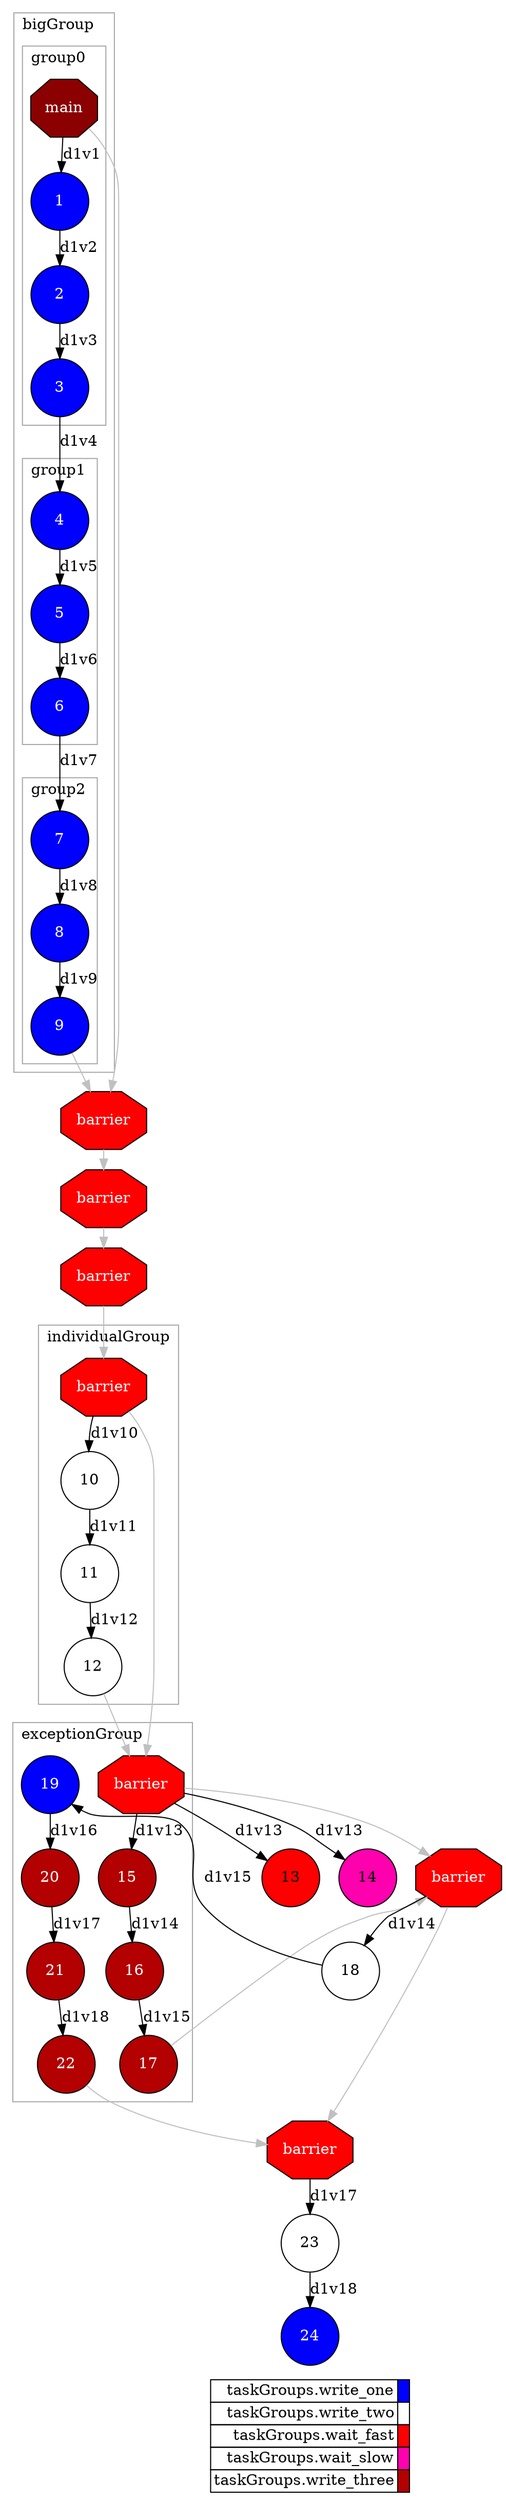 digraph {
  rankdir=TB;
  labeljust="l";
  compound= true;
  subgraph dependence_graph {
    ranksep=0.20;
    node[height=0.75];

Synchro0[label="main", shape=octagon, style=filled fillcolor="#8B0000" fontcolor="#FFFFFF"];
subgraph clusterTasksbigGroup {
shape=rect;
node[height=0.75];
color="#A9A9A9"; 
label="bigGroup";

subgraph clusterTasksgroup0 {
shape=rect;
node[height=0.75];
color="#A9A9A9"; 
label="group0";

1[shape=circle, style=filled fillcolor="#0000ff" fontcolor="#ffffff"];
Synchro0 -> 1 [label="d1v1"];
2[shape=circle, style=filled fillcolor="#0000ff" fontcolor="#ffffff"];
1 -> 2 [label="d1v2"];
3[shape=circle, style=filled fillcolor="#0000ff" fontcolor="#ffffff"];
2 -> 3 [label="d1v3"];
}

subgraph clusterTasksgroup1 {
shape=rect;
node[height=0.75];
color="#A9A9A9"; 
label="group1";

4[shape=circle, style=filled fillcolor="#0000ff" fontcolor="#ffffff"];
3 -> 4 [label="d1v4"];
5[shape=circle, style=filled fillcolor="#0000ff" fontcolor="#ffffff"];
4 -> 5 [label="d1v5"];
6[shape=circle, style=filled fillcolor="#0000ff" fontcolor="#ffffff"];
5 -> 6 [label="d1v6"];
}

subgraph clusterTasksgroup2 {
shape=rect;
node[height=0.75];
color="#A9A9A9"; 
label="group2";

7[shape=circle, style=filled fillcolor="#0000ff" fontcolor="#ffffff"];
6 -> 7 [label="d1v7"];
8[shape=circle, style=filled fillcolor="#0000ff" fontcolor="#ffffff"];
7 -> 8 [label="d1v8"];
9[shape=circle, style=filled fillcolor="#0000ff" fontcolor="#ffffff"];
8 -> 9 [label="d1v9"];
}

}

Synchro1[label="barrier", shape=octagon, style=filled fillcolor="#ff0000" fontcolor="#FFFFFF"];
Synchro0 -> Synchro1 [color=grey];
9 -> Synchro1 [color=grey];
Synchro2[label="barrier", shape=octagon, style=filled fillcolor="#ff0000" fontcolor="#FFFFFF"];
Synchro1 -> Synchro2 [color=grey];
Synchro3[label="barrier", shape=octagon, style=filled fillcolor="#ff0000" fontcolor="#FFFFFF"];
Synchro2 -> Synchro3 [color=grey];
Synchro4[label="barrier", shape=octagon, style=filled fillcolor="#ff0000" fontcolor="#FFFFFF"];
Synchro3 -> Synchro4 [color=grey];
subgraph clusterTasksindividualGroup {
shape=rect;
node[height=0.75];
color="#A9A9A9"; 
label="individualGroup";

10[shape=circle, style=filled fillcolor="#ffffff" fontcolor="#000000"];
Synchro4 -> 10 [label="d1v10"];
11[shape=circle, style=filled fillcolor="#ffffff" fontcolor="#000000"];
10 -> 11 [label="d1v11"];
12[shape=circle, style=filled fillcolor="#ffffff" fontcolor="#000000"];
11 -> 12 [label="d1v12"];
}

Synchro5[label="barrier", shape=octagon, style=filled fillcolor="#ff0000" fontcolor="#FFFFFF"];
Synchro4 -> Synchro5 [color=grey];
12 -> Synchro5 [color=grey];
13[shape=circle, style=filled fillcolor="#ff0000" fontcolor="#000000"];
Synchro5 -> 13 [label="d1v13"];
14[shape=circle, style=filled fillcolor="#ff00ae" fontcolor="#000000"];
Synchro5 -> 14 [label="d1v13"];
subgraph clusterTasksexceptionGroup {
shape=rect;
node[height=0.75];
color="#A9A9A9"; 
label="exceptionGroup";

15[shape=circle, style=filled fillcolor="#b30000" fontcolor="#ffffff"];
Synchro5 -> 15 [label="d1v13"];
16[shape=circle, style=filled fillcolor="#b30000" fontcolor="#ffffff"];
15 -> 16 [label="d1v14"];
17[shape=circle, style=filled fillcolor="#b30000" fontcolor="#ffffff"];
16 -> 17 [label="d1v15"];
}

Synchro6[label="barrier", shape=octagon, style=filled fillcolor="#ff0000" fontcolor="#FFFFFF"];
Synchro5 -> Synchro6 [color=grey];
17 -> Synchro6 [color=grey];
18[shape=circle, style=filled fillcolor="#ffffff" fontcolor="#000000"];
Synchro6 -> 18 [label="d1v14"];
19[shape=circle, style=filled fillcolor="#0000ff" fontcolor="#ffffff"];
18 -> 19 [label="d1v15"];
subgraph clusterTasksexceptionGroup {
shape=rect;
node[height=0.75];
color="#A9A9A9"; 
label="exceptionGroup";

20[shape=circle, style=filled fillcolor="#b30000" fontcolor="#ffffff"];
19 -> 20 [label="d1v16"];
21[shape=circle, style=filled fillcolor="#b30000" fontcolor="#ffffff"];
20 -> 21 [label="d1v17"];
22[shape=circle, style=filled fillcolor="#b30000" fontcolor="#ffffff"];
21 -> 22 [label="d1v18"];
}

Synchro7[label="barrier", shape=octagon, style=filled fillcolor="#ff0000" fontcolor="#FFFFFF"];
Synchro6 -> Synchro7 [color=grey];
22 -> Synchro7 [color=grey];
23[shape=circle, style=filled fillcolor="#ffffff" fontcolor="#000000"];
Synchro7 -> 23 [label="d1v17"];
24[shape=circle, style=filled fillcolor="#0000ff" fontcolor="#ffffff"];
23 -> 24 [label="d1v18"];  }
  subgraph legend {
    rank=sink;
    node [shape=plaintext, height=0.75];
    ranksep=0.20;
    label = "Legend";
    key [label=<
      <table border="0" cellpadding="2" cellspacing="0" cellborder="1">
<tr>
<td align="right">taskGroups.write_one</td>
<td bgcolor="#0000ff">&nbsp;</td>
</tr>
<tr>
<td align="right">taskGroups.write_two</td>
<td bgcolor="#ffffff">&nbsp;</td>
</tr>
<tr>
<td align="right">taskGroups.wait_fast</td>
<td bgcolor="#ff0000">&nbsp;</td>
</tr>
<tr>
<td align="right">taskGroups.wait_slow</td>
<td bgcolor="#ff00ae">&nbsp;</td>
</tr>
<tr>
<td align="right">taskGroups.write_three</td>
<td bgcolor="#b30000">&nbsp;</td>
</tr>
      </table>
    >]
  }
}

